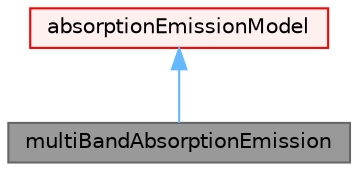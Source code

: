 digraph "multiBandAbsorptionEmission"
{
 // LATEX_PDF_SIZE
  bgcolor="transparent";
  edge [fontname=Helvetica,fontsize=10,labelfontname=Helvetica,labelfontsize=10];
  node [fontname=Helvetica,fontsize=10,shape=box,height=0.2,width=0.4];
  Node1 [id="Node000001",label="multiBandAbsorptionEmission",height=0.2,width=0.4,color="gray40", fillcolor="grey60", style="filled", fontcolor="black",tooltip="multiBandAbsorptionEmission radiation absorption/emission for solids."];
  Node2 -> Node1 [id="edge1_Node000001_Node000002",dir="back",color="steelblue1",style="solid",tooltip=" "];
  Node2 [id="Node000002",label="absorptionEmissionModel",height=0.2,width=0.4,color="red", fillcolor="#FFF0F0", style="filled",URL="$classFoam_1_1radiation_1_1absorptionEmissionModel.html",tooltip="Model to supply absorption and emission coefficients for radiation modelling."];
}
